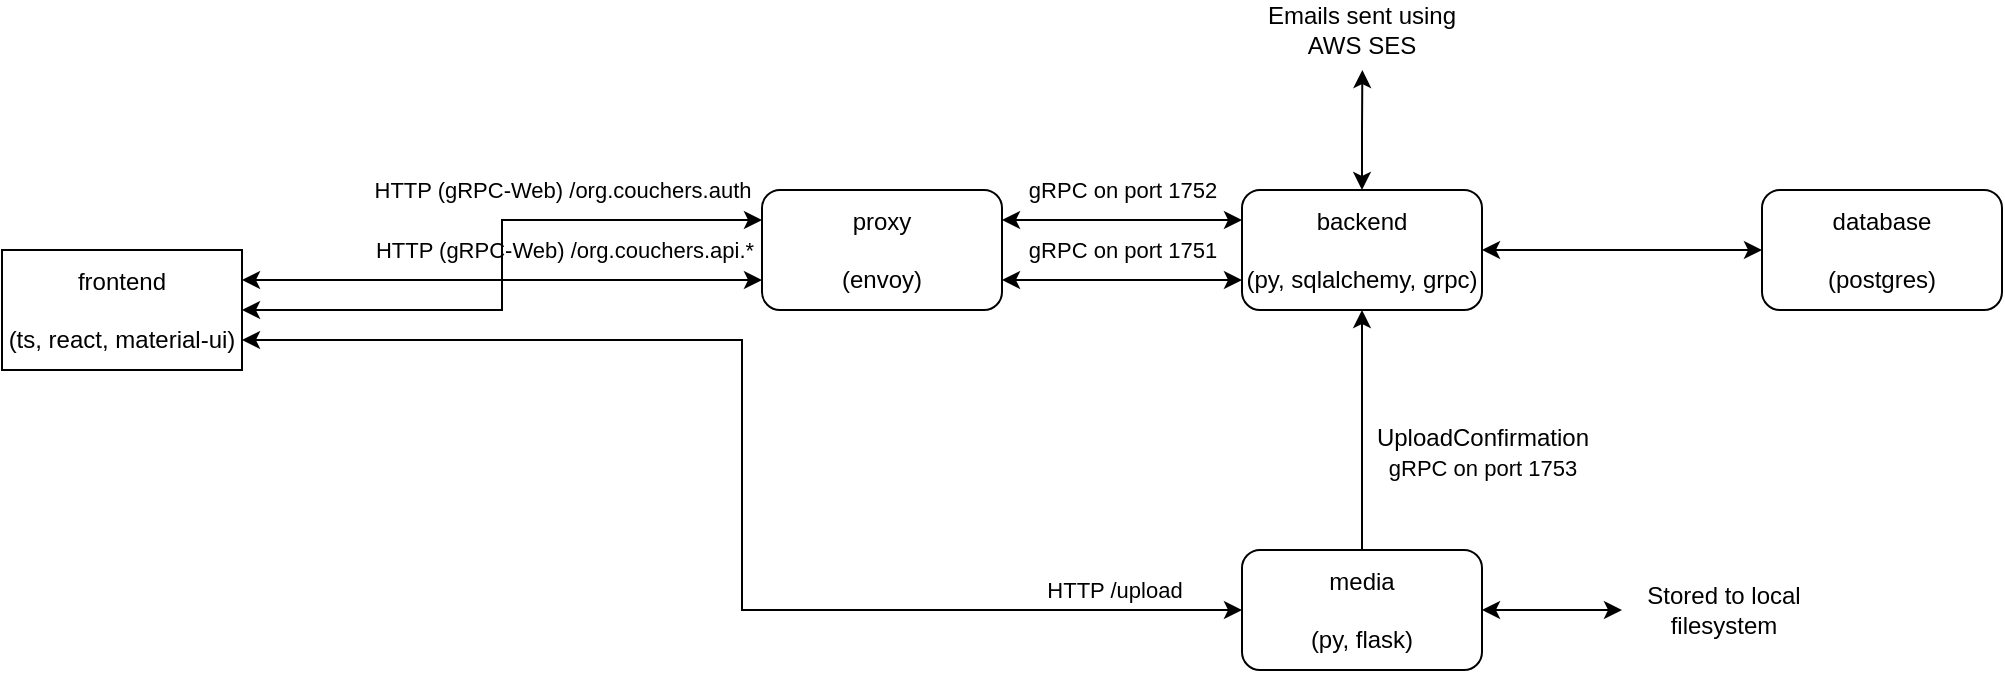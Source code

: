<mxfile version="14.3.1" type="device"><diagram id="LAGGklJm4MNZ-Bygs_Hm" name="Page-1"><mxGraphModel dx="1186" dy="778" grid="1" gridSize="10" guides="1" tooltips="1" connect="1" arrows="1" fold="1" page="1" pageScale="1" pageWidth="850" pageHeight="1100" math="0" shadow="0"><root><mxCell id="0"/><mxCell id="1" parent="0"/><mxCell id="CCTqjdVqDfH_1ivuuYGM-35" style="edgeStyle=orthogonalEdgeStyle;rounded=0;orthogonalLoop=1;jettySize=auto;html=1;exitX=1;exitY=0.5;exitDx=0;exitDy=0;entryX=0;entryY=0.5;entryDx=0;entryDy=0;startArrow=classic;startFill=1;" parent="1" source="CCTqjdVqDfH_1ivuuYGM-2" target="CCTqjdVqDfH_1ivuuYGM-34" edge="1"><mxGeometry relative="1" as="geometry"/></mxCell><mxCell id="CCTqjdVqDfH_1ivuuYGM-40" style="edgeStyle=orthogonalEdgeStyle;rounded=0;orthogonalLoop=1;jettySize=auto;html=1;exitX=0.5;exitY=0;exitDx=0;exitDy=0;startArrow=classic;startFill=1;" parent="1" source="CCTqjdVqDfH_1ivuuYGM-2" edge="1"><mxGeometry relative="1" as="geometry"><mxPoint x="680.176" y="90" as="targetPoint"/></mxGeometry></mxCell><mxCell id="CCTqjdVqDfH_1ivuuYGM-2" value="&lt;div&gt;backend&lt;/div&gt;&lt;div&gt;&lt;br&gt;&lt;/div&gt;&lt;div&gt;(py, sqlalchemy, grpc)&lt;br&gt;&lt;/div&gt;" style="rounded=1;whiteSpace=wrap;html=1;" parent="1" vertex="1"><mxGeometry x="620" y="150" width="120" height="60" as="geometry"/></mxCell><mxCell id="CCTqjdVqDfH_1ivuuYGM-20" style="edgeStyle=orthogonalEdgeStyle;rounded=0;orthogonalLoop=1;jettySize=auto;html=1;exitX=1;exitY=0.75;exitDx=0;exitDy=0;entryX=0;entryY=0.5;entryDx=0;entryDy=0;startArrow=classic;startFill=1;labelBackgroundColor=none;" parent="1" source="CCTqjdVqDfH_1ivuuYGM-3" target="CCTqjdVqDfH_1ivuuYGM-4" edge="1"><mxGeometry relative="1" as="geometry"/></mxCell><mxCell id="CCTqjdVqDfH_1ivuuYGM-32" value="HTTP /upload" style="edgeLabel;html=1;align=center;verticalAlign=middle;resizable=0;points=[];labelBackgroundColor=none;" parent="CCTqjdVqDfH_1ivuuYGM-20" vertex="1" connectable="0"><mxGeometry x="0.929" y="-3" relative="1" as="geometry"><mxPoint x="-42" y="-13" as="offset"/></mxGeometry></mxCell><mxCell id="CCTqjdVqDfH_1ivuuYGM-24" style="edgeStyle=orthogonalEdgeStyle;rounded=0;orthogonalLoop=1;jettySize=auto;html=1;exitX=1;exitY=0.25;exitDx=0;exitDy=0;entryX=0;entryY=0.25;entryDx=0;entryDy=0;startArrow=classic;startFill=1;" parent="1" source="CCTqjdVqDfH_1ivuuYGM-3" target="CCTqjdVqDfH_1ivuuYGM-18" edge="1"><mxGeometry relative="1" as="geometry"/></mxCell><mxCell id="CCTqjdVqDfH_1ivuuYGM-28" value="HTTP (gRPC-Web) /org.couchers.auth" style="edgeLabel;html=1;align=center;verticalAlign=middle;resizable=0;points=[];labelBackgroundColor=none;" parent="CCTqjdVqDfH_1ivuuYGM-24" vertex="1" connectable="0"><mxGeometry x="0.807" y="-5" relative="1" as="geometry"><mxPoint x="-72.35" y="-20" as="offset"/></mxGeometry></mxCell><mxCell id="CCTqjdVqDfH_1ivuuYGM-25" style="edgeStyle=orthogonalEdgeStyle;rounded=0;orthogonalLoop=1;jettySize=auto;html=1;exitX=1;exitY=0.5;exitDx=0;exitDy=0;entryX=0;entryY=0.75;entryDx=0;entryDy=0;startArrow=classic;startFill=1;" parent="1" source="CCTqjdVqDfH_1ivuuYGM-3" target="CCTqjdVqDfH_1ivuuYGM-18" edge="1"><mxGeometry relative="1" as="geometry"/></mxCell><mxCell id="CCTqjdVqDfH_1ivuuYGM-29" value="HTTP (gRPC-Web) /org.couchers.api.*" style="edgeLabel;html=1;align=center;verticalAlign=middle;resizable=0;points=[];labelBackgroundColor=none;" parent="CCTqjdVqDfH_1ivuuYGM-25" vertex="1" connectable="0"><mxGeometry x="0.843" y="2" relative="1" as="geometry"><mxPoint x="-77.88" y="-13" as="offset"/></mxGeometry></mxCell><mxCell id="CCTqjdVqDfH_1ivuuYGM-3" value="&lt;div&gt;frontend&lt;/div&gt;&lt;div&gt;&lt;br&gt;&lt;/div&gt;(ts, react, material-ui)" style="rounded=0;whiteSpace=wrap;html=1;" parent="1" vertex="1"><mxGeometry y="180" width="120" height="60" as="geometry"/></mxCell><mxCell id="CCTqjdVqDfH_1ivuuYGM-17" style="edgeStyle=orthogonalEdgeStyle;rounded=0;orthogonalLoop=1;jettySize=auto;html=1;exitX=0.5;exitY=0;exitDx=0;exitDy=0;entryX=0.5;entryY=1;entryDx=0;entryDy=0;startArrow=none;startFill=0;" parent="1" source="CCTqjdVqDfH_1ivuuYGM-4" target="CCTqjdVqDfH_1ivuuYGM-2" edge="1"><mxGeometry relative="1" as="geometry"/></mxCell><mxCell id="CCTqjdVqDfH_1ivuuYGM-33" value="&lt;div&gt;&lt;div style=&quot;color: rgb(0, 0, 0); font-weight: normal; font-size: 12px; line-height: 18px;&quot;&gt;&lt;div&gt;&lt;span style=&quot;color: #000000&quot;&gt;UploadConfirmation&lt;/span&gt;&lt;/div&gt;&lt;/div&gt;&lt;/div&gt;&lt;div&gt;gRPC on port 1753&lt;/div&gt;" style="edgeLabel;html=1;align=center;verticalAlign=middle;resizable=0;points=[];labelBackgroundColor=none;" parent="CCTqjdVqDfH_1ivuuYGM-17" vertex="1" connectable="0"><mxGeometry x="-0.167" y="-3" relative="1" as="geometry"><mxPoint x="57" as="offset"/></mxGeometry></mxCell><mxCell id="CCTqjdVqDfH_1ivuuYGM-37" style="edgeStyle=orthogonalEdgeStyle;rounded=0;orthogonalLoop=1;jettySize=auto;html=1;exitX=1;exitY=0.5;exitDx=0;exitDy=0;startArrow=classic;startFill=1;" parent="1" source="CCTqjdVqDfH_1ivuuYGM-4" edge="1"><mxGeometry relative="1" as="geometry"><mxPoint x="810" y="360" as="targetPoint"/></mxGeometry></mxCell><mxCell id="CCTqjdVqDfH_1ivuuYGM-4" value="&lt;div&gt;media&lt;/div&gt;&lt;div&gt;&lt;br&gt;&lt;/div&gt;&lt;div&gt;(py, flask)&lt;br&gt;&lt;/div&gt;" style="rounded=1;whiteSpace=wrap;html=1;" parent="1" vertex="1"><mxGeometry x="620" y="330" width="120" height="60" as="geometry"/></mxCell><mxCell id="CCTqjdVqDfH_1ivuuYGM-26" style="edgeStyle=orthogonalEdgeStyle;rounded=0;orthogonalLoop=1;jettySize=auto;html=1;exitX=1;exitY=0.25;exitDx=0;exitDy=0;entryX=0;entryY=0.25;entryDx=0;entryDy=0;startArrow=classic;startFill=1;labelBackgroundColor=none;" parent="1" source="CCTqjdVqDfH_1ivuuYGM-18" target="CCTqjdVqDfH_1ivuuYGM-2" edge="1"><mxGeometry relative="1" as="geometry"/></mxCell><mxCell id="CCTqjdVqDfH_1ivuuYGM-30" value="gRPC on port 1752" style="edgeLabel;html=1;align=center;verticalAlign=middle;resizable=0;points=[];labelBackgroundColor=none;" parent="CCTqjdVqDfH_1ivuuYGM-26" vertex="1" connectable="0"><mxGeometry x="0.333" y="-3" relative="1" as="geometry"><mxPoint x="-20" y="-18" as="offset"/></mxGeometry></mxCell><mxCell id="CCTqjdVqDfH_1ivuuYGM-27" style="edgeStyle=orthogonalEdgeStyle;rounded=0;orthogonalLoop=1;jettySize=auto;html=1;exitX=1;exitY=0.75;exitDx=0;exitDy=0;entryX=0;entryY=0.75;entryDx=0;entryDy=0;startArrow=classic;startFill=1;labelBackgroundColor=none;" parent="1" source="CCTqjdVqDfH_1ivuuYGM-18" target="CCTqjdVqDfH_1ivuuYGM-2" edge="1"><mxGeometry relative="1" as="geometry"/></mxCell><mxCell id="CCTqjdVqDfH_1ivuuYGM-31" value="gRPC on port 1751" style="edgeLabel;html=1;align=center;verticalAlign=middle;resizable=0;points=[];labelBackgroundColor=none;" parent="CCTqjdVqDfH_1ivuuYGM-27" vertex="1" connectable="0"><mxGeometry x="0.317" y="1" relative="1" as="geometry"><mxPoint x="-19" y="-14" as="offset"/></mxGeometry></mxCell><mxCell id="CCTqjdVqDfH_1ivuuYGM-18" value="&lt;div&gt;proxy&lt;/div&gt;&lt;div&gt;&lt;br&gt;&lt;/div&gt;&lt;div&gt;(envoy)&lt;br&gt;&lt;/div&gt;" style="rounded=1;whiteSpace=wrap;html=1;" parent="1" vertex="1"><mxGeometry x="380" y="150" width="120" height="60" as="geometry"/></mxCell><mxCell id="CCTqjdVqDfH_1ivuuYGM-34" value="&lt;div&gt;database&lt;/div&gt;&lt;div&gt;&lt;br&gt;&lt;/div&gt;&lt;div&gt;(postgres)&lt;br&gt;&lt;/div&gt;" style="rounded=1;whiteSpace=wrap;html=1;" parent="1" vertex="1"><mxGeometry x="880" y="150" width="120" height="60" as="geometry"/></mxCell><mxCell id="CCTqjdVqDfH_1ivuuYGM-38" value="Stored to local filesystem" style="text;html=1;strokeColor=none;fillColor=none;align=center;verticalAlign=middle;whiteSpace=wrap;rounded=0;labelBackgroundColor=none;" parent="1" vertex="1"><mxGeometry x="820" y="350" width="82" height="20" as="geometry"/></mxCell><mxCell id="CCTqjdVqDfH_1ivuuYGM-39" value="Emails sent using AWS SES" style="text;html=1;strokeColor=none;fillColor=none;align=center;verticalAlign=middle;whiteSpace=wrap;rounded=0;labelBackgroundColor=none;" parent="1" vertex="1"><mxGeometry x="630" y="60" width="100" height="20" as="geometry"/></mxCell></root></mxGraphModel></diagram></mxfile>
